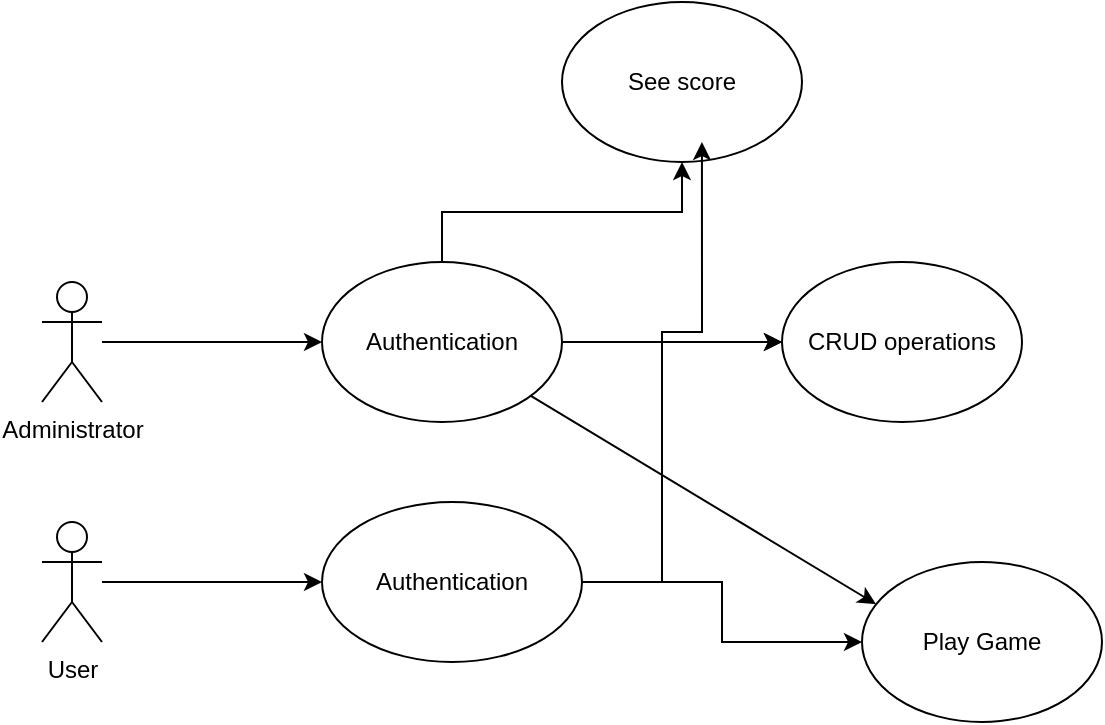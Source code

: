 <mxfile version="24.0.1" type="device">
  <diagram name="Pagină-1" id="EvH7-jrfrWkqQBV0Ol-A">
    <mxGraphModel dx="1250" dy="578" grid="1" gridSize="10" guides="1" tooltips="1" connect="1" arrows="1" fold="1" page="1" pageScale="1" pageWidth="827" pageHeight="1169" math="0" shadow="0">
      <root>
        <mxCell id="0" />
        <mxCell id="1" parent="0" />
        <mxCell id="Qzgr8ih8Mk0pZuw_QH9I-1" value="Administrator" style="shape=umlActor;verticalLabelPosition=bottom;verticalAlign=top;html=1;outlineConnect=0;" vertex="1" parent="1">
          <mxGeometry x="240" y="140" width="30" height="60" as="geometry" />
        </mxCell>
        <mxCell id="Qzgr8ih8Mk0pZuw_QH9I-3" value="" style="endArrow=classic;html=1;rounded=0;" edge="1" parent="1" source="Qzgr8ih8Mk0pZuw_QH9I-1">
          <mxGeometry width="50" height="50" relative="1" as="geometry">
            <mxPoint x="390" y="330" as="sourcePoint" />
            <mxPoint x="380" y="170" as="targetPoint" />
            <Array as="points">
              <mxPoint x="330" y="170" />
            </Array>
          </mxGeometry>
        </mxCell>
        <mxCell id="Qzgr8ih8Mk0pZuw_QH9I-15" style="edgeStyle=orthogonalEdgeStyle;rounded=0;orthogonalLoop=1;jettySize=auto;html=1;" edge="1" parent="1" source="Qzgr8ih8Mk0pZuw_QH9I-4" target="Qzgr8ih8Mk0pZuw_QH9I-13">
          <mxGeometry relative="1" as="geometry">
            <mxPoint x="570" y="300" as="targetPoint" />
          </mxGeometry>
        </mxCell>
        <mxCell id="Qzgr8ih8Mk0pZuw_QH9I-19" style="edgeStyle=orthogonalEdgeStyle;rounded=0;orthogonalLoop=1;jettySize=auto;html=1;" edge="1" parent="1" source="Qzgr8ih8Mk0pZuw_QH9I-4" target="Qzgr8ih8Mk0pZuw_QH9I-20">
          <mxGeometry relative="1" as="geometry">
            <mxPoint x="440" y="70" as="targetPoint" />
          </mxGeometry>
        </mxCell>
        <mxCell id="Qzgr8ih8Mk0pZuw_QH9I-4" value="Authentication" style="ellipse;whiteSpace=wrap;html=1;" vertex="1" parent="1">
          <mxGeometry x="380" y="130" width="120" height="80" as="geometry" />
        </mxCell>
        <mxCell id="Qzgr8ih8Mk0pZuw_QH9I-5" value="User" style="shape=umlActor;verticalLabelPosition=bottom;verticalAlign=top;html=1;outlineConnect=0;" vertex="1" parent="1">
          <mxGeometry x="240" y="260" width="30" height="60" as="geometry" />
        </mxCell>
        <mxCell id="Qzgr8ih8Mk0pZuw_QH9I-17" style="edgeStyle=orthogonalEdgeStyle;rounded=0;orthogonalLoop=1;jettySize=auto;html=1;" edge="1" parent="1" source="Qzgr8ih8Mk0pZuw_QH9I-10" target="Qzgr8ih8Mk0pZuw_QH9I-14">
          <mxGeometry relative="1" as="geometry" />
        </mxCell>
        <mxCell id="Qzgr8ih8Mk0pZuw_QH9I-10" value="Authentication" style="ellipse;whiteSpace=wrap;html=1;" vertex="1" parent="1">
          <mxGeometry x="380" y="250" width="130" height="80" as="geometry" />
        </mxCell>
        <mxCell id="Qzgr8ih8Mk0pZuw_QH9I-11" style="edgeStyle=orthogonalEdgeStyle;rounded=0;orthogonalLoop=1;jettySize=auto;html=1;" edge="1" parent="1" source="Qzgr8ih8Mk0pZuw_QH9I-5">
          <mxGeometry relative="1" as="geometry">
            <mxPoint x="380" y="290" as="targetPoint" />
          </mxGeometry>
        </mxCell>
        <mxCell id="Qzgr8ih8Mk0pZuw_QH9I-12" value="" style="endArrow=classic;html=1;rounded=0;" edge="1" parent="1">
          <mxGeometry width="50" height="50" relative="1" as="geometry">
            <mxPoint x="500" y="170" as="sourcePoint" />
            <mxPoint x="610" y="170" as="targetPoint" />
          </mxGeometry>
        </mxCell>
        <mxCell id="Qzgr8ih8Mk0pZuw_QH9I-13" value="CRUD operations" style="ellipse;whiteSpace=wrap;html=1;" vertex="1" parent="1">
          <mxGeometry x="610" y="130" width="120" height="80" as="geometry" />
        </mxCell>
        <mxCell id="Qzgr8ih8Mk0pZuw_QH9I-14" value="Play Game" style="ellipse;whiteSpace=wrap;html=1;" vertex="1" parent="1">
          <mxGeometry x="650" y="280" width="120" height="80" as="geometry" />
        </mxCell>
        <mxCell id="Qzgr8ih8Mk0pZuw_QH9I-16" value="" style="endArrow=classic;html=1;rounded=0;entryX=0.058;entryY=0.263;entryDx=0;entryDy=0;entryPerimeter=0;" edge="1" parent="1" source="Qzgr8ih8Mk0pZuw_QH9I-4" target="Qzgr8ih8Mk0pZuw_QH9I-14">
          <mxGeometry width="50" height="50" relative="1" as="geometry">
            <mxPoint x="690" y="350" as="sourcePoint" />
            <mxPoint x="740" y="300" as="targetPoint" />
          </mxGeometry>
        </mxCell>
        <mxCell id="Qzgr8ih8Mk0pZuw_QH9I-20" value="See score" style="ellipse;whiteSpace=wrap;html=1;" vertex="1" parent="1">
          <mxGeometry x="500" width="120" height="80" as="geometry" />
        </mxCell>
        <mxCell id="Qzgr8ih8Mk0pZuw_QH9I-21" style="edgeStyle=orthogonalEdgeStyle;rounded=0;orthogonalLoop=1;jettySize=auto;html=1;entryX=0.583;entryY=0.875;entryDx=0;entryDy=0;entryPerimeter=0;" edge="1" parent="1" source="Qzgr8ih8Mk0pZuw_QH9I-10" target="Qzgr8ih8Mk0pZuw_QH9I-20">
          <mxGeometry relative="1" as="geometry">
            <Array as="points">
              <mxPoint x="550" y="290" />
              <mxPoint x="550" y="165" />
              <mxPoint x="570" y="165" />
            </Array>
          </mxGeometry>
        </mxCell>
      </root>
    </mxGraphModel>
  </diagram>
</mxfile>
